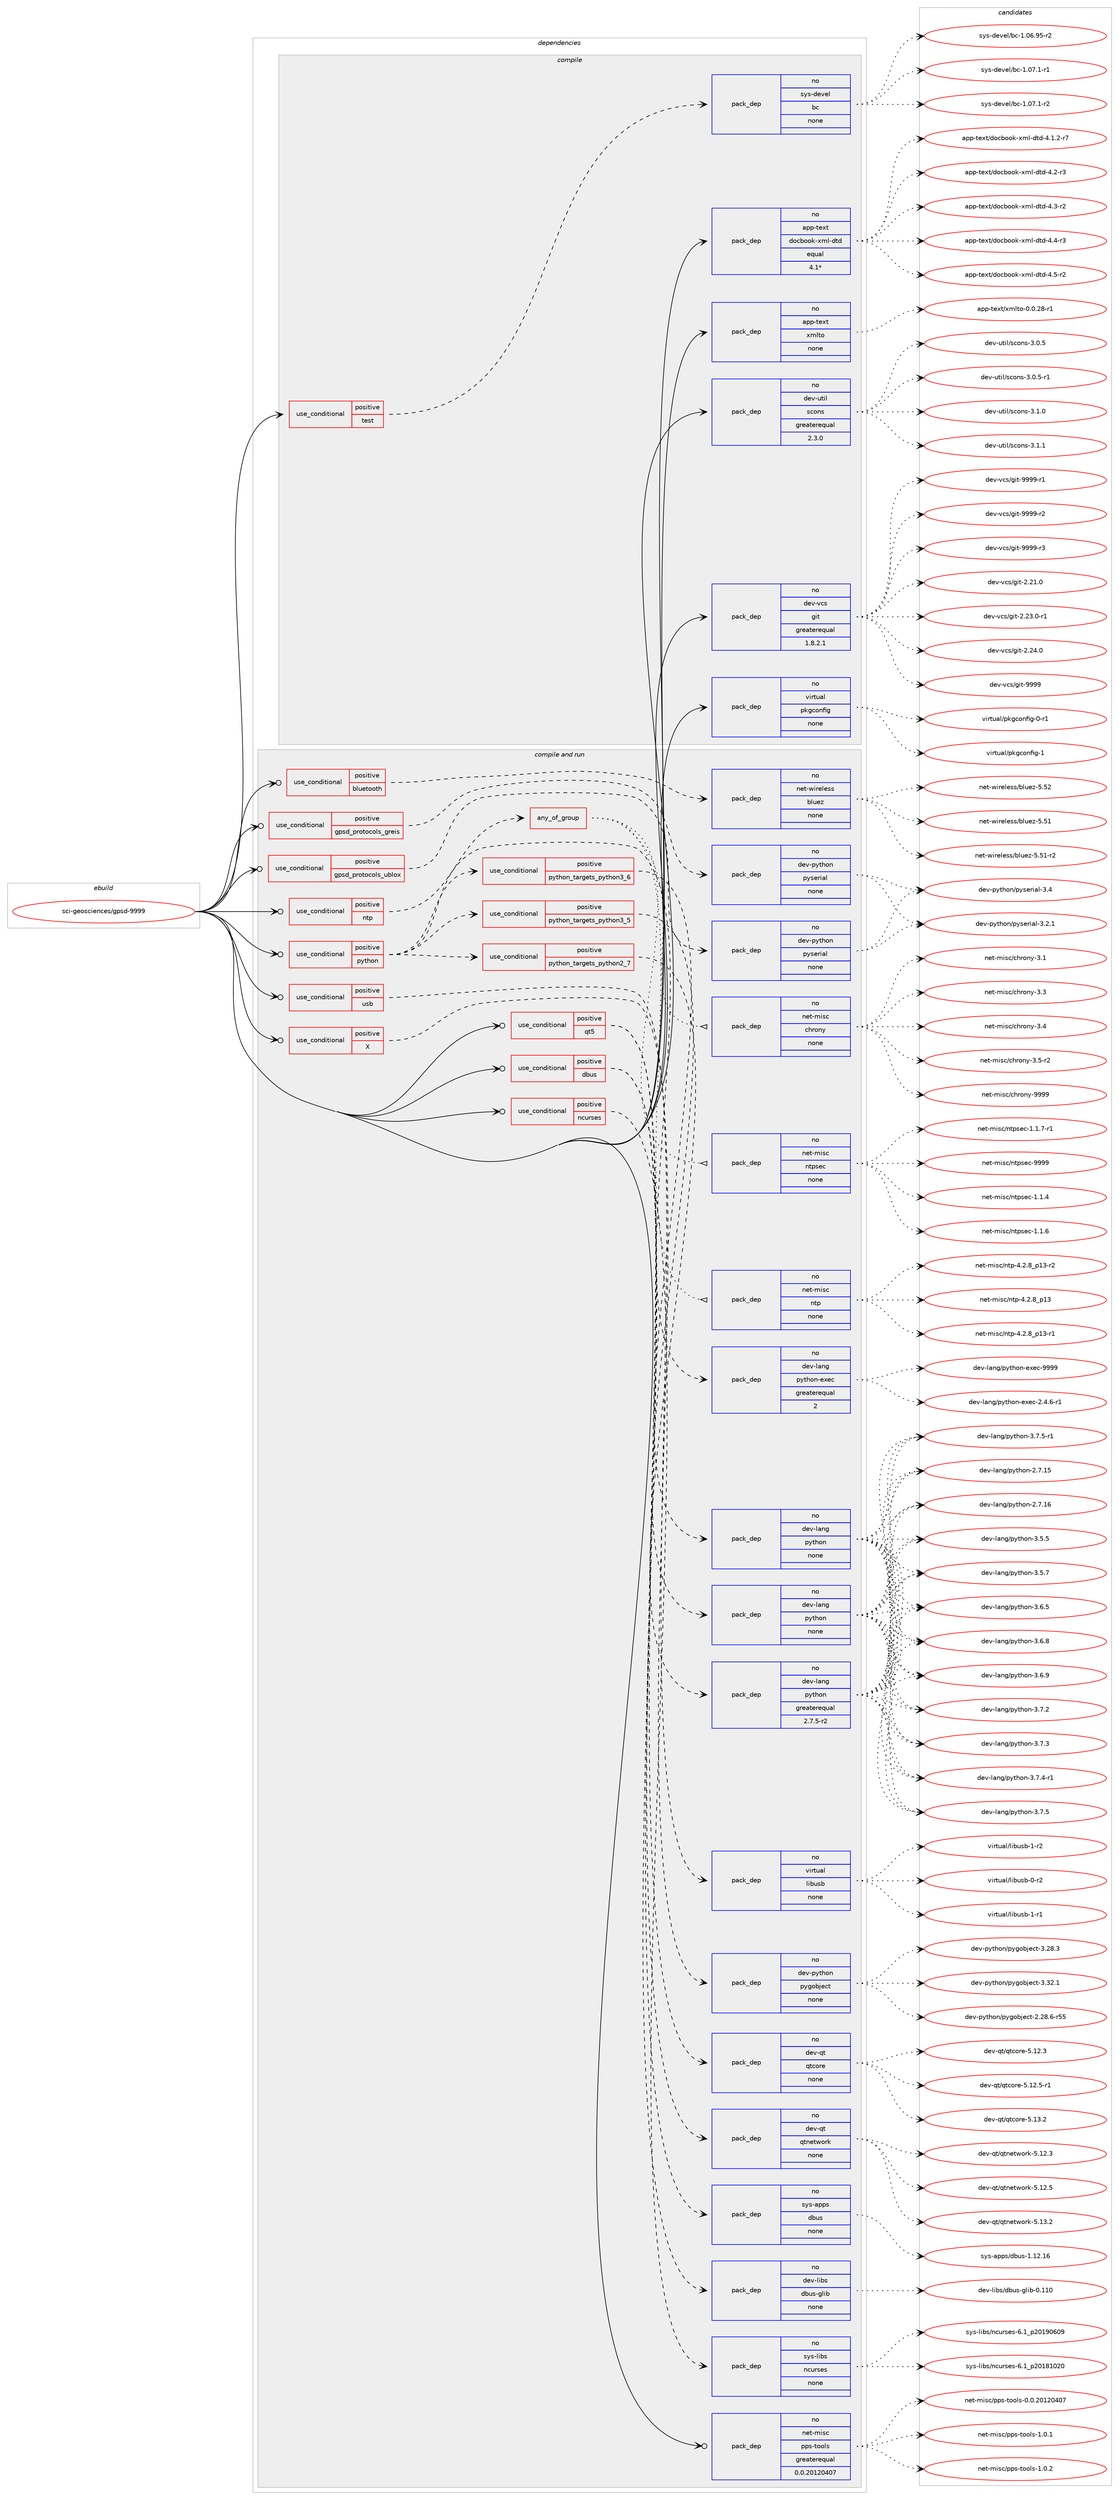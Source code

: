 digraph prolog {

# *************
# Graph options
# *************

newrank=true;
concentrate=true;
compound=true;
graph [rankdir=LR,fontname=Helvetica,fontsize=10,ranksep=1.5];#, ranksep=2.5, nodesep=0.2];
edge  [arrowhead=vee];
node  [fontname=Helvetica,fontsize=10];

# **********
# The ebuild
# **********

subgraph cluster_leftcol {
color=gray;
rank=same;
label=<<i>ebuild</i>>;
id [label="sci-geosciences/gpsd-9999", color=red, width=4, href="../sci-geosciences/gpsd-9999.svg"];
}

# ****************
# The dependencies
# ****************

subgraph cluster_midcol {
color=gray;
label=<<i>dependencies</i>>;
subgraph cluster_compile {
fillcolor="#eeeeee";
style=filled;
label=<<i>compile</i>>;
subgraph cond207346 {
dependency854036 [label=<<TABLE BORDER="0" CELLBORDER="1" CELLSPACING="0" CELLPADDING="4"><TR><TD ROWSPAN="3" CELLPADDING="10">use_conditional</TD></TR><TR><TD>positive</TD></TR><TR><TD>test</TD></TR></TABLE>>, shape=none, color=red];
subgraph pack631603 {
dependency854037 [label=<<TABLE BORDER="0" CELLBORDER="1" CELLSPACING="0" CELLPADDING="4" WIDTH="220"><TR><TD ROWSPAN="6" CELLPADDING="30">pack_dep</TD></TR><TR><TD WIDTH="110">no</TD></TR><TR><TD>sys-devel</TD></TR><TR><TD>bc</TD></TR><TR><TD>none</TD></TR><TR><TD></TD></TR></TABLE>>, shape=none, color=blue];
}
dependency854036:e -> dependency854037:w [weight=20,style="dashed",arrowhead="vee"];
}
id:e -> dependency854036:w [weight=20,style="solid",arrowhead="vee"];
subgraph pack631604 {
dependency854038 [label=<<TABLE BORDER="0" CELLBORDER="1" CELLSPACING="0" CELLPADDING="4" WIDTH="220"><TR><TD ROWSPAN="6" CELLPADDING="30">pack_dep</TD></TR><TR><TD WIDTH="110">no</TD></TR><TR><TD>app-text</TD></TR><TR><TD>docbook-xml-dtd</TD></TR><TR><TD>equal</TD></TR><TR><TD>4.1*</TD></TR></TABLE>>, shape=none, color=blue];
}
id:e -> dependency854038:w [weight=20,style="solid",arrowhead="vee"];
subgraph pack631605 {
dependency854039 [label=<<TABLE BORDER="0" CELLBORDER="1" CELLSPACING="0" CELLPADDING="4" WIDTH="220"><TR><TD ROWSPAN="6" CELLPADDING="30">pack_dep</TD></TR><TR><TD WIDTH="110">no</TD></TR><TR><TD>app-text</TD></TR><TR><TD>xmlto</TD></TR><TR><TD>none</TD></TR><TR><TD></TD></TR></TABLE>>, shape=none, color=blue];
}
id:e -> dependency854039:w [weight=20,style="solid",arrowhead="vee"];
subgraph pack631606 {
dependency854040 [label=<<TABLE BORDER="0" CELLBORDER="1" CELLSPACING="0" CELLPADDING="4" WIDTH="220"><TR><TD ROWSPAN="6" CELLPADDING="30">pack_dep</TD></TR><TR><TD WIDTH="110">no</TD></TR><TR><TD>dev-util</TD></TR><TR><TD>scons</TD></TR><TR><TD>greaterequal</TD></TR><TR><TD>2.3.0</TD></TR></TABLE>>, shape=none, color=blue];
}
id:e -> dependency854040:w [weight=20,style="solid",arrowhead="vee"];
subgraph pack631607 {
dependency854041 [label=<<TABLE BORDER="0" CELLBORDER="1" CELLSPACING="0" CELLPADDING="4" WIDTH="220"><TR><TD ROWSPAN="6" CELLPADDING="30">pack_dep</TD></TR><TR><TD WIDTH="110">no</TD></TR><TR><TD>dev-vcs</TD></TR><TR><TD>git</TD></TR><TR><TD>greaterequal</TD></TR><TR><TD>1.8.2.1</TD></TR></TABLE>>, shape=none, color=blue];
}
id:e -> dependency854041:w [weight=20,style="solid",arrowhead="vee"];
subgraph pack631608 {
dependency854042 [label=<<TABLE BORDER="0" CELLBORDER="1" CELLSPACING="0" CELLPADDING="4" WIDTH="220"><TR><TD ROWSPAN="6" CELLPADDING="30">pack_dep</TD></TR><TR><TD WIDTH="110">no</TD></TR><TR><TD>virtual</TD></TR><TR><TD>pkgconfig</TD></TR><TR><TD>none</TD></TR><TR><TD></TD></TR></TABLE>>, shape=none, color=blue];
}
id:e -> dependency854042:w [weight=20,style="solid",arrowhead="vee"];
}
subgraph cluster_compileandrun {
fillcolor="#eeeeee";
style=filled;
label=<<i>compile and run</i>>;
subgraph cond207347 {
dependency854043 [label=<<TABLE BORDER="0" CELLBORDER="1" CELLSPACING="0" CELLPADDING="4"><TR><TD ROWSPAN="3" CELLPADDING="10">use_conditional</TD></TR><TR><TD>positive</TD></TR><TR><TD>X</TD></TR></TABLE>>, shape=none, color=red];
subgraph pack631609 {
dependency854044 [label=<<TABLE BORDER="0" CELLBORDER="1" CELLSPACING="0" CELLPADDING="4" WIDTH="220"><TR><TD ROWSPAN="6" CELLPADDING="30">pack_dep</TD></TR><TR><TD WIDTH="110">no</TD></TR><TR><TD>dev-python</TD></TR><TR><TD>pygobject</TD></TR><TR><TD>none</TD></TR><TR><TD></TD></TR></TABLE>>, shape=none, color=blue];
}
dependency854043:e -> dependency854044:w [weight=20,style="dashed",arrowhead="vee"];
}
id:e -> dependency854043:w [weight=20,style="solid",arrowhead="odotvee"];
subgraph cond207348 {
dependency854045 [label=<<TABLE BORDER="0" CELLBORDER="1" CELLSPACING="0" CELLPADDING="4"><TR><TD ROWSPAN="3" CELLPADDING="10">use_conditional</TD></TR><TR><TD>positive</TD></TR><TR><TD>bluetooth</TD></TR></TABLE>>, shape=none, color=red];
subgraph pack631610 {
dependency854046 [label=<<TABLE BORDER="0" CELLBORDER="1" CELLSPACING="0" CELLPADDING="4" WIDTH="220"><TR><TD ROWSPAN="6" CELLPADDING="30">pack_dep</TD></TR><TR><TD WIDTH="110">no</TD></TR><TR><TD>net-wireless</TD></TR><TR><TD>bluez</TD></TR><TR><TD>none</TD></TR><TR><TD></TD></TR></TABLE>>, shape=none, color=blue];
}
dependency854045:e -> dependency854046:w [weight=20,style="dashed",arrowhead="vee"];
}
id:e -> dependency854045:w [weight=20,style="solid",arrowhead="odotvee"];
subgraph cond207349 {
dependency854047 [label=<<TABLE BORDER="0" CELLBORDER="1" CELLSPACING="0" CELLPADDING="4"><TR><TD ROWSPAN="3" CELLPADDING="10">use_conditional</TD></TR><TR><TD>positive</TD></TR><TR><TD>dbus</TD></TR></TABLE>>, shape=none, color=red];
subgraph pack631611 {
dependency854048 [label=<<TABLE BORDER="0" CELLBORDER="1" CELLSPACING="0" CELLPADDING="4" WIDTH="220"><TR><TD ROWSPAN="6" CELLPADDING="30">pack_dep</TD></TR><TR><TD WIDTH="110">no</TD></TR><TR><TD>sys-apps</TD></TR><TR><TD>dbus</TD></TR><TR><TD>none</TD></TR><TR><TD></TD></TR></TABLE>>, shape=none, color=blue];
}
dependency854047:e -> dependency854048:w [weight=20,style="dashed",arrowhead="vee"];
subgraph pack631612 {
dependency854049 [label=<<TABLE BORDER="0" CELLBORDER="1" CELLSPACING="0" CELLPADDING="4" WIDTH="220"><TR><TD ROWSPAN="6" CELLPADDING="30">pack_dep</TD></TR><TR><TD WIDTH="110">no</TD></TR><TR><TD>dev-libs</TD></TR><TR><TD>dbus-glib</TD></TR><TR><TD>none</TD></TR><TR><TD></TD></TR></TABLE>>, shape=none, color=blue];
}
dependency854047:e -> dependency854049:w [weight=20,style="dashed",arrowhead="vee"];
}
id:e -> dependency854047:w [weight=20,style="solid",arrowhead="odotvee"];
subgraph cond207350 {
dependency854050 [label=<<TABLE BORDER="0" CELLBORDER="1" CELLSPACING="0" CELLPADDING="4"><TR><TD ROWSPAN="3" CELLPADDING="10">use_conditional</TD></TR><TR><TD>positive</TD></TR><TR><TD>gpsd_protocols_greis</TD></TR></TABLE>>, shape=none, color=red];
subgraph pack631613 {
dependency854051 [label=<<TABLE BORDER="0" CELLBORDER="1" CELLSPACING="0" CELLPADDING="4" WIDTH="220"><TR><TD ROWSPAN="6" CELLPADDING="30">pack_dep</TD></TR><TR><TD WIDTH="110">no</TD></TR><TR><TD>dev-python</TD></TR><TR><TD>pyserial</TD></TR><TR><TD>none</TD></TR><TR><TD></TD></TR></TABLE>>, shape=none, color=blue];
}
dependency854050:e -> dependency854051:w [weight=20,style="dashed",arrowhead="vee"];
}
id:e -> dependency854050:w [weight=20,style="solid",arrowhead="odotvee"];
subgraph cond207351 {
dependency854052 [label=<<TABLE BORDER="0" CELLBORDER="1" CELLSPACING="0" CELLPADDING="4"><TR><TD ROWSPAN="3" CELLPADDING="10">use_conditional</TD></TR><TR><TD>positive</TD></TR><TR><TD>gpsd_protocols_ublox</TD></TR></TABLE>>, shape=none, color=red];
subgraph pack631614 {
dependency854053 [label=<<TABLE BORDER="0" CELLBORDER="1" CELLSPACING="0" CELLPADDING="4" WIDTH="220"><TR><TD ROWSPAN="6" CELLPADDING="30">pack_dep</TD></TR><TR><TD WIDTH="110">no</TD></TR><TR><TD>dev-python</TD></TR><TR><TD>pyserial</TD></TR><TR><TD>none</TD></TR><TR><TD></TD></TR></TABLE>>, shape=none, color=blue];
}
dependency854052:e -> dependency854053:w [weight=20,style="dashed",arrowhead="vee"];
}
id:e -> dependency854052:w [weight=20,style="solid",arrowhead="odotvee"];
subgraph cond207352 {
dependency854054 [label=<<TABLE BORDER="0" CELLBORDER="1" CELLSPACING="0" CELLPADDING="4"><TR><TD ROWSPAN="3" CELLPADDING="10">use_conditional</TD></TR><TR><TD>positive</TD></TR><TR><TD>ncurses</TD></TR></TABLE>>, shape=none, color=red];
subgraph pack631615 {
dependency854055 [label=<<TABLE BORDER="0" CELLBORDER="1" CELLSPACING="0" CELLPADDING="4" WIDTH="220"><TR><TD ROWSPAN="6" CELLPADDING="30">pack_dep</TD></TR><TR><TD WIDTH="110">no</TD></TR><TR><TD>sys-libs</TD></TR><TR><TD>ncurses</TD></TR><TR><TD>none</TD></TR><TR><TD></TD></TR></TABLE>>, shape=none, color=blue];
}
dependency854054:e -> dependency854055:w [weight=20,style="dashed",arrowhead="vee"];
}
id:e -> dependency854054:w [weight=20,style="solid",arrowhead="odotvee"];
subgraph cond207353 {
dependency854056 [label=<<TABLE BORDER="0" CELLBORDER="1" CELLSPACING="0" CELLPADDING="4"><TR><TD ROWSPAN="3" CELLPADDING="10">use_conditional</TD></TR><TR><TD>positive</TD></TR><TR><TD>ntp</TD></TR></TABLE>>, shape=none, color=red];
subgraph any14578 {
dependency854057 [label=<<TABLE BORDER="0" CELLBORDER="1" CELLSPACING="0" CELLPADDING="4"><TR><TD CELLPADDING="10">any_of_group</TD></TR></TABLE>>, shape=none, color=red];subgraph pack631616 {
dependency854058 [label=<<TABLE BORDER="0" CELLBORDER="1" CELLSPACING="0" CELLPADDING="4" WIDTH="220"><TR><TD ROWSPAN="6" CELLPADDING="30">pack_dep</TD></TR><TR><TD WIDTH="110">no</TD></TR><TR><TD>net-misc</TD></TR><TR><TD>ntp</TD></TR><TR><TD>none</TD></TR><TR><TD></TD></TR></TABLE>>, shape=none, color=blue];
}
dependency854057:e -> dependency854058:w [weight=20,style="dotted",arrowhead="oinv"];
subgraph pack631617 {
dependency854059 [label=<<TABLE BORDER="0" CELLBORDER="1" CELLSPACING="0" CELLPADDING="4" WIDTH="220"><TR><TD ROWSPAN="6" CELLPADDING="30">pack_dep</TD></TR><TR><TD WIDTH="110">no</TD></TR><TR><TD>net-misc</TD></TR><TR><TD>ntpsec</TD></TR><TR><TD>none</TD></TR><TR><TD></TD></TR></TABLE>>, shape=none, color=blue];
}
dependency854057:e -> dependency854059:w [weight=20,style="dotted",arrowhead="oinv"];
subgraph pack631618 {
dependency854060 [label=<<TABLE BORDER="0" CELLBORDER="1" CELLSPACING="0" CELLPADDING="4" WIDTH="220"><TR><TD ROWSPAN="6" CELLPADDING="30">pack_dep</TD></TR><TR><TD WIDTH="110">no</TD></TR><TR><TD>net-misc</TD></TR><TR><TD>chrony</TD></TR><TR><TD>none</TD></TR><TR><TD></TD></TR></TABLE>>, shape=none, color=blue];
}
dependency854057:e -> dependency854060:w [weight=20,style="dotted",arrowhead="oinv"];
}
dependency854056:e -> dependency854057:w [weight=20,style="dashed",arrowhead="vee"];
}
id:e -> dependency854056:w [weight=20,style="solid",arrowhead="odotvee"];
subgraph cond207354 {
dependency854061 [label=<<TABLE BORDER="0" CELLBORDER="1" CELLSPACING="0" CELLPADDING="4"><TR><TD ROWSPAN="3" CELLPADDING="10">use_conditional</TD></TR><TR><TD>positive</TD></TR><TR><TD>python</TD></TR></TABLE>>, shape=none, color=red];
subgraph cond207355 {
dependency854062 [label=<<TABLE BORDER="0" CELLBORDER="1" CELLSPACING="0" CELLPADDING="4"><TR><TD ROWSPAN="3" CELLPADDING="10">use_conditional</TD></TR><TR><TD>positive</TD></TR><TR><TD>python_targets_python2_7</TD></TR></TABLE>>, shape=none, color=red];
subgraph pack631619 {
dependency854063 [label=<<TABLE BORDER="0" CELLBORDER="1" CELLSPACING="0" CELLPADDING="4" WIDTH="220"><TR><TD ROWSPAN="6" CELLPADDING="30">pack_dep</TD></TR><TR><TD WIDTH="110">no</TD></TR><TR><TD>dev-lang</TD></TR><TR><TD>python</TD></TR><TR><TD>greaterequal</TD></TR><TR><TD>2.7.5-r2</TD></TR></TABLE>>, shape=none, color=blue];
}
dependency854062:e -> dependency854063:w [weight=20,style="dashed",arrowhead="vee"];
}
dependency854061:e -> dependency854062:w [weight=20,style="dashed",arrowhead="vee"];
subgraph cond207356 {
dependency854064 [label=<<TABLE BORDER="0" CELLBORDER="1" CELLSPACING="0" CELLPADDING="4"><TR><TD ROWSPAN="3" CELLPADDING="10">use_conditional</TD></TR><TR><TD>positive</TD></TR><TR><TD>python_targets_python3_5</TD></TR></TABLE>>, shape=none, color=red];
subgraph pack631620 {
dependency854065 [label=<<TABLE BORDER="0" CELLBORDER="1" CELLSPACING="0" CELLPADDING="4" WIDTH="220"><TR><TD ROWSPAN="6" CELLPADDING="30">pack_dep</TD></TR><TR><TD WIDTH="110">no</TD></TR><TR><TD>dev-lang</TD></TR><TR><TD>python</TD></TR><TR><TD>none</TD></TR><TR><TD></TD></TR></TABLE>>, shape=none, color=blue];
}
dependency854064:e -> dependency854065:w [weight=20,style="dashed",arrowhead="vee"];
}
dependency854061:e -> dependency854064:w [weight=20,style="dashed",arrowhead="vee"];
subgraph cond207357 {
dependency854066 [label=<<TABLE BORDER="0" CELLBORDER="1" CELLSPACING="0" CELLPADDING="4"><TR><TD ROWSPAN="3" CELLPADDING="10">use_conditional</TD></TR><TR><TD>positive</TD></TR><TR><TD>python_targets_python3_6</TD></TR></TABLE>>, shape=none, color=red];
subgraph pack631621 {
dependency854067 [label=<<TABLE BORDER="0" CELLBORDER="1" CELLSPACING="0" CELLPADDING="4" WIDTH="220"><TR><TD ROWSPAN="6" CELLPADDING="30">pack_dep</TD></TR><TR><TD WIDTH="110">no</TD></TR><TR><TD>dev-lang</TD></TR><TR><TD>python</TD></TR><TR><TD>none</TD></TR><TR><TD></TD></TR></TABLE>>, shape=none, color=blue];
}
dependency854066:e -> dependency854067:w [weight=20,style="dashed",arrowhead="vee"];
}
dependency854061:e -> dependency854066:w [weight=20,style="dashed",arrowhead="vee"];
subgraph pack631622 {
dependency854068 [label=<<TABLE BORDER="0" CELLBORDER="1" CELLSPACING="0" CELLPADDING="4" WIDTH="220"><TR><TD ROWSPAN="6" CELLPADDING="30">pack_dep</TD></TR><TR><TD WIDTH="110">no</TD></TR><TR><TD>dev-lang</TD></TR><TR><TD>python-exec</TD></TR><TR><TD>greaterequal</TD></TR><TR><TD>2</TD></TR></TABLE>>, shape=none, color=blue];
}
dependency854061:e -> dependency854068:w [weight=20,style="dashed",arrowhead="vee"];
}
id:e -> dependency854061:w [weight=20,style="solid",arrowhead="odotvee"];
subgraph cond207358 {
dependency854069 [label=<<TABLE BORDER="0" CELLBORDER="1" CELLSPACING="0" CELLPADDING="4"><TR><TD ROWSPAN="3" CELLPADDING="10">use_conditional</TD></TR><TR><TD>positive</TD></TR><TR><TD>qt5</TD></TR></TABLE>>, shape=none, color=red];
subgraph pack631623 {
dependency854070 [label=<<TABLE BORDER="0" CELLBORDER="1" CELLSPACING="0" CELLPADDING="4" WIDTH="220"><TR><TD ROWSPAN="6" CELLPADDING="30">pack_dep</TD></TR><TR><TD WIDTH="110">no</TD></TR><TR><TD>dev-qt</TD></TR><TR><TD>qtcore</TD></TR><TR><TD>none</TD></TR><TR><TD></TD></TR></TABLE>>, shape=none, color=blue];
}
dependency854069:e -> dependency854070:w [weight=20,style="dashed",arrowhead="vee"];
subgraph pack631624 {
dependency854071 [label=<<TABLE BORDER="0" CELLBORDER="1" CELLSPACING="0" CELLPADDING="4" WIDTH="220"><TR><TD ROWSPAN="6" CELLPADDING="30">pack_dep</TD></TR><TR><TD WIDTH="110">no</TD></TR><TR><TD>dev-qt</TD></TR><TR><TD>qtnetwork</TD></TR><TR><TD>none</TD></TR><TR><TD></TD></TR></TABLE>>, shape=none, color=blue];
}
dependency854069:e -> dependency854071:w [weight=20,style="dashed",arrowhead="vee"];
}
id:e -> dependency854069:w [weight=20,style="solid",arrowhead="odotvee"];
subgraph cond207359 {
dependency854072 [label=<<TABLE BORDER="0" CELLBORDER="1" CELLSPACING="0" CELLPADDING="4"><TR><TD ROWSPAN="3" CELLPADDING="10">use_conditional</TD></TR><TR><TD>positive</TD></TR><TR><TD>usb</TD></TR></TABLE>>, shape=none, color=red];
subgraph pack631625 {
dependency854073 [label=<<TABLE BORDER="0" CELLBORDER="1" CELLSPACING="0" CELLPADDING="4" WIDTH="220"><TR><TD ROWSPAN="6" CELLPADDING="30">pack_dep</TD></TR><TR><TD WIDTH="110">no</TD></TR><TR><TD>virtual</TD></TR><TR><TD>libusb</TD></TR><TR><TD>none</TD></TR><TR><TD></TD></TR></TABLE>>, shape=none, color=blue];
}
dependency854072:e -> dependency854073:w [weight=20,style="dashed",arrowhead="vee"];
}
id:e -> dependency854072:w [weight=20,style="solid",arrowhead="odotvee"];
subgraph pack631626 {
dependency854074 [label=<<TABLE BORDER="0" CELLBORDER="1" CELLSPACING="0" CELLPADDING="4" WIDTH="220"><TR><TD ROWSPAN="6" CELLPADDING="30">pack_dep</TD></TR><TR><TD WIDTH="110">no</TD></TR><TR><TD>net-misc</TD></TR><TR><TD>pps-tools</TD></TR><TR><TD>greaterequal</TD></TR><TR><TD>0.0.20120407</TD></TR></TABLE>>, shape=none, color=blue];
}
id:e -> dependency854074:w [weight=20,style="solid",arrowhead="odotvee"];
}
subgraph cluster_run {
fillcolor="#eeeeee";
style=filled;
label=<<i>run</i>>;
}
}

# **************
# The candidates
# **************

subgraph cluster_choices {
rank=same;
color=gray;
label=<<i>candidates</i>>;

subgraph choice631603 {
color=black;
nodesep=1;
choice1151211154510010111810110847989945494648544657534511450 [label="sys-devel/bc-1.06.95-r2", color=red, width=4,href="../sys-devel/bc-1.06.95-r2.svg"];
choice11512111545100101118101108479899454946485546494511449 [label="sys-devel/bc-1.07.1-r1", color=red, width=4,href="../sys-devel/bc-1.07.1-r1.svg"];
choice11512111545100101118101108479899454946485546494511450 [label="sys-devel/bc-1.07.1-r2", color=red, width=4,href="../sys-devel/bc-1.07.1-r2.svg"];
dependency854037:e -> choice1151211154510010111810110847989945494648544657534511450:w [style=dotted,weight="100"];
dependency854037:e -> choice11512111545100101118101108479899454946485546494511449:w [style=dotted,weight="100"];
dependency854037:e -> choice11512111545100101118101108479899454946485546494511450:w [style=dotted,weight="100"];
}
subgraph choice631604 {
color=black;
nodesep=1;
choice971121124511610112011647100111999811111110745120109108451001161004552464946504511455 [label="app-text/docbook-xml-dtd-4.1.2-r7", color=red, width=4,href="../app-text/docbook-xml-dtd-4.1.2-r7.svg"];
choice97112112451161011201164710011199981111111074512010910845100116100455246504511451 [label="app-text/docbook-xml-dtd-4.2-r3", color=red, width=4,href="../app-text/docbook-xml-dtd-4.2-r3.svg"];
choice97112112451161011201164710011199981111111074512010910845100116100455246514511450 [label="app-text/docbook-xml-dtd-4.3-r2", color=red, width=4,href="../app-text/docbook-xml-dtd-4.3-r2.svg"];
choice97112112451161011201164710011199981111111074512010910845100116100455246524511451 [label="app-text/docbook-xml-dtd-4.4-r3", color=red, width=4,href="../app-text/docbook-xml-dtd-4.4-r3.svg"];
choice97112112451161011201164710011199981111111074512010910845100116100455246534511450 [label="app-text/docbook-xml-dtd-4.5-r2", color=red, width=4,href="../app-text/docbook-xml-dtd-4.5-r2.svg"];
dependency854038:e -> choice971121124511610112011647100111999811111110745120109108451001161004552464946504511455:w [style=dotted,weight="100"];
dependency854038:e -> choice97112112451161011201164710011199981111111074512010910845100116100455246504511451:w [style=dotted,weight="100"];
dependency854038:e -> choice97112112451161011201164710011199981111111074512010910845100116100455246514511450:w [style=dotted,weight="100"];
dependency854038:e -> choice97112112451161011201164710011199981111111074512010910845100116100455246524511451:w [style=dotted,weight="100"];
dependency854038:e -> choice97112112451161011201164710011199981111111074512010910845100116100455246534511450:w [style=dotted,weight="100"];
}
subgraph choice631605 {
color=black;
nodesep=1;
choice971121124511610112011647120109108116111454846484650564511449 [label="app-text/xmlto-0.0.28-r1", color=red, width=4,href="../app-text/xmlto-0.0.28-r1.svg"];
dependency854039:e -> choice971121124511610112011647120109108116111454846484650564511449:w [style=dotted,weight="100"];
}
subgraph choice631606 {
color=black;
nodesep=1;
choice100101118451171161051084711599111110115455146484653 [label="dev-util/scons-3.0.5", color=red, width=4,href="../dev-util/scons-3.0.5.svg"];
choice1001011184511711610510847115991111101154551464846534511449 [label="dev-util/scons-3.0.5-r1", color=red, width=4,href="../dev-util/scons-3.0.5-r1.svg"];
choice100101118451171161051084711599111110115455146494648 [label="dev-util/scons-3.1.0", color=red, width=4,href="../dev-util/scons-3.1.0.svg"];
choice100101118451171161051084711599111110115455146494649 [label="dev-util/scons-3.1.1", color=red, width=4,href="../dev-util/scons-3.1.1.svg"];
dependency854040:e -> choice100101118451171161051084711599111110115455146484653:w [style=dotted,weight="100"];
dependency854040:e -> choice1001011184511711610510847115991111101154551464846534511449:w [style=dotted,weight="100"];
dependency854040:e -> choice100101118451171161051084711599111110115455146494648:w [style=dotted,weight="100"];
dependency854040:e -> choice100101118451171161051084711599111110115455146494649:w [style=dotted,weight="100"];
}
subgraph choice631607 {
color=black;
nodesep=1;
choice10010111845118991154710310511645504650494648 [label="dev-vcs/git-2.21.0", color=red, width=4,href="../dev-vcs/git-2.21.0.svg"];
choice100101118451189911547103105116455046505146484511449 [label="dev-vcs/git-2.23.0-r1", color=red, width=4,href="../dev-vcs/git-2.23.0-r1.svg"];
choice10010111845118991154710310511645504650524648 [label="dev-vcs/git-2.24.0", color=red, width=4,href="../dev-vcs/git-2.24.0.svg"];
choice1001011184511899115471031051164557575757 [label="dev-vcs/git-9999", color=red, width=4,href="../dev-vcs/git-9999.svg"];
choice10010111845118991154710310511645575757574511449 [label="dev-vcs/git-9999-r1", color=red, width=4,href="../dev-vcs/git-9999-r1.svg"];
choice10010111845118991154710310511645575757574511450 [label="dev-vcs/git-9999-r2", color=red, width=4,href="../dev-vcs/git-9999-r2.svg"];
choice10010111845118991154710310511645575757574511451 [label="dev-vcs/git-9999-r3", color=red, width=4,href="../dev-vcs/git-9999-r3.svg"];
dependency854041:e -> choice10010111845118991154710310511645504650494648:w [style=dotted,weight="100"];
dependency854041:e -> choice100101118451189911547103105116455046505146484511449:w [style=dotted,weight="100"];
dependency854041:e -> choice10010111845118991154710310511645504650524648:w [style=dotted,weight="100"];
dependency854041:e -> choice1001011184511899115471031051164557575757:w [style=dotted,weight="100"];
dependency854041:e -> choice10010111845118991154710310511645575757574511449:w [style=dotted,weight="100"];
dependency854041:e -> choice10010111845118991154710310511645575757574511450:w [style=dotted,weight="100"];
dependency854041:e -> choice10010111845118991154710310511645575757574511451:w [style=dotted,weight="100"];
}
subgraph choice631608 {
color=black;
nodesep=1;
choice11810511411611797108471121071039911111010210510345484511449 [label="virtual/pkgconfig-0-r1", color=red, width=4,href="../virtual/pkgconfig-0-r1.svg"];
choice1181051141161179710847112107103991111101021051034549 [label="virtual/pkgconfig-1", color=red, width=4,href="../virtual/pkgconfig-1.svg"];
dependency854042:e -> choice11810511411611797108471121071039911111010210510345484511449:w [style=dotted,weight="100"];
dependency854042:e -> choice1181051141161179710847112107103991111101021051034549:w [style=dotted,weight="100"];
}
subgraph choice631609 {
color=black;
nodesep=1;
choice1001011184511212111610411111047112121103111981061019911645504650564654451145353 [label="dev-python/pygobject-2.28.6-r55", color=red, width=4,href="../dev-python/pygobject-2.28.6-r55.svg"];
choice1001011184511212111610411111047112121103111981061019911645514650564651 [label="dev-python/pygobject-3.28.3", color=red, width=4,href="../dev-python/pygobject-3.28.3.svg"];
choice1001011184511212111610411111047112121103111981061019911645514651504649 [label="dev-python/pygobject-3.32.1", color=red, width=4,href="../dev-python/pygobject-3.32.1.svg"];
dependency854044:e -> choice1001011184511212111610411111047112121103111981061019911645504650564654451145353:w [style=dotted,weight="100"];
dependency854044:e -> choice1001011184511212111610411111047112121103111981061019911645514650564651:w [style=dotted,weight="100"];
dependency854044:e -> choice1001011184511212111610411111047112121103111981061019911645514651504649:w [style=dotted,weight="100"];
}
subgraph choice631610 {
color=black;
nodesep=1;
choice1101011164511910511410110810111511547981081171011224553465349 [label="net-wireless/bluez-5.51", color=red, width=4,href="../net-wireless/bluez-5.51.svg"];
choice11010111645119105114101108101115115479810811710112245534653494511450 [label="net-wireless/bluez-5.51-r2", color=red, width=4,href="../net-wireless/bluez-5.51-r2.svg"];
choice1101011164511910511410110810111511547981081171011224553465350 [label="net-wireless/bluez-5.52", color=red, width=4,href="../net-wireless/bluez-5.52.svg"];
dependency854046:e -> choice1101011164511910511410110810111511547981081171011224553465349:w [style=dotted,weight="100"];
dependency854046:e -> choice11010111645119105114101108101115115479810811710112245534653494511450:w [style=dotted,weight="100"];
dependency854046:e -> choice1101011164511910511410110810111511547981081171011224553465350:w [style=dotted,weight="100"];
}
subgraph choice631611 {
color=black;
nodesep=1;
choice115121115459711211211547100981171154549464950464954 [label="sys-apps/dbus-1.12.16", color=red, width=4,href="../sys-apps/dbus-1.12.16.svg"];
dependency854048:e -> choice115121115459711211211547100981171154549464950464954:w [style=dotted,weight="100"];
}
subgraph choice631612 {
color=black;
nodesep=1;
choice100101118451081059811547100981171154510310810598454846494948 [label="dev-libs/dbus-glib-0.110", color=red, width=4,href="../dev-libs/dbus-glib-0.110.svg"];
dependency854049:e -> choice100101118451081059811547100981171154510310810598454846494948:w [style=dotted,weight="100"];
}
subgraph choice631613 {
color=black;
nodesep=1;
choice100101118451121211161041111104711212111510111410597108455146504649 [label="dev-python/pyserial-3.2.1", color=red, width=4,href="../dev-python/pyserial-3.2.1.svg"];
choice10010111845112121116104111110471121211151011141059710845514652 [label="dev-python/pyserial-3.4", color=red, width=4,href="../dev-python/pyserial-3.4.svg"];
dependency854051:e -> choice100101118451121211161041111104711212111510111410597108455146504649:w [style=dotted,weight="100"];
dependency854051:e -> choice10010111845112121116104111110471121211151011141059710845514652:w [style=dotted,weight="100"];
}
subgraph choice631614 {
color=black;
nodesep=1;
choice100101118451121211161041111104711212111510111410597108455146504649 [label="dev-python/pyserial-3.2.1", color=red, width=4,href="../dev-python/pyserial-3.2.1.svg"];
choice10010111845112121116104111110471121211151011141059710845514652 [label="dev-python/pyserial-3.4", color=red, width=4,href="../dev-python/pyserial-3.4.svg"];
dependency854053:e -> choice100101118451121211161041111104711212111510111410597108455146504649:w [style=dotted,weight="100"];
dependency854053:e -> choice10010111845112121116104111110471121211151011141059710845514652:w [style=dotted,weight="100"];
}
subgraph choice631615 {
color=black;
nodesep=1;
choice1151211154510810598115471109911711411510111545544649951125048495649485048 [label="sys-libs/ncurses-6.1_p20181020", color=red, width=4,href="../sys-libs/ncurses-6.1_p20181020.svg"];
choice1151211154510810598115471109911711411510111545544649951125048495748544857 [label="sys-libs/ncurses-6.1_p20190609", color=red, width=4,href="../sys-libs/ncurses-6.1_p20190609.svg"];
dependency854055:e -> choice1151211154510810598115471109911711411510111545544649951125048495649485048:w [style=dotted,weight="100"];
dependency854055:e -> choice1151211154510810598115471109911711411510111545544649951125048495748544857:w [style=dotted,weight="100"];
}
subgraph choice631616 {
color=black;
nodesep=1;
choice110101116451091051159947110116112455246504656951124951 [label="net-misc/ntp-4.2.8_p13", color=red, width=4,href="../net-misc/ntp-4.2.8_p13.svg"];
choice1101011164510910511599471101161124552465046569511249514511449 [label="net-misc/ntp-4.2.8_p13-r1", color=red, width=4,href="../net-misc/ntp-4.2.8_p13-r1.svg"];
choice1101011164510910511599471101161124552465046569511249514511450 [label="net-misc/ntp-4.2.8_p13-r2", color=red, width=4,href="../net-misc/ntp-4.2.8_p13-r2.svg"];
dependency854058:e -> choice110101116451091051159947110116112455246504656951124951:w [style=dotted,weight="100"];
dependency854058:e -> choice1101011164510910511599471101161124552465046569511249514511449:w [style=dotted,weight="100"];
dependency854058:e -> choice1101011164510910511599471101161124552465046569511249514511450:w [style=dotted,weight="100"];
}
subgraph choice631617 {
color=black;
nodesep=1;
choice11010111645109105115994711011611211510199454946494652 [label="net-misc/ntpsec-1.1.4", color=red, width=4,href="../net-misc/ntpsec-1.1.4.svg"];
choice11010111645109105115994711011611211510199454946494654 [label="net-misc/ntpsec-1.1.6", color=red, width=4,href="../net-misc/ntpsec-1.1.6.svg"];
choice110101116451091051159947110116112115101994549464946554511449 [label="net-misc/ntpsec-1.1.7-r1", color=red, width=4,href="../net-misc/ntpsec-1.1.7-r1.svg"];
choice110101116451091051159947110116112115101994557575757 [label="net-misc/ntpsec-9999", color=red, width=4,href="../net-misc/ntpsec-9999.svg"];
dependency854059:e -> choice11010111645109105115994711011611211510199454946494652:w [style=dotted,weight="100"];
dependency854059:e -> choice11010111645109105115994711011611211510199454946494654:w [style=dotted,weight="100"];
dependency854059:e -> choice110101116451091051159947110116112115101994549464946554511449:w [style=dotted,weight="100"];
dependency854059:e -> choice110101116451091051159947110116112115101994557575757:w [style=dotted,weight="100"];
}
subgraph choice631618 {
color=black;
nodesep=1;
choice1101011164510910511599479910411411111012145514649 [label="net-misc/chrony-3.1", color=red, width=4,href="../net-misc/chrony-3.1.svg"];
choice1101011164510910511599479910411411111012145514651 [label="net-misc/chrony-3.3", color=red, width=4,href="../net-misc/chrony-3.3.svg"];
choice1101011164510910511599479910411411111012145514652 [label="net-misc/chrony-3.4", color=red, width=4,href="../net-misc/chrony-3.4.svg"];
choice11010111645109105115994799104114111110121455146534511450 [label="net-misc/chrony-3.5-r2", color=red, width=4,href="../net-misc/chrony-3.5-r2.svg"];
choice110101116451091051159947991041141111101214557575757 [label="net-misc/chrony-9999", color=red, width=4,href="../net-misc/chrony-9999.svg"];
dependency854060:e -> choice1101011164510910511599479910411411111012145514649:w [style=dotted,weight="100"];
dependency854060:e -> choice1101011164510910511599479910411411111012145514651:w [style=dotted,weight="100"];
dependency854060:e -> choice1101011164510910511599479910411411111012145514652:w [style=dotted,weight="100"];
dependency854060:e -> choice11010111645109105115994799104114111110121455146534511450:w [style=dotted,weight="100"];
dependency854060:e -> choice110101116451091051159947991041141111101214557575757:w [style=dotted,weight="100"];
}
subgraph choice631619 {
color=black;
nodesep=1;
choice10010111845108971101034711212111610411111045504655464953 [label="dev-lang/python-2.7.15", color=red, width=4,href="../dev-lang/python-2.7.15.svg"];
choice10010111845108971101034711212111610411111045504655464954 [label="dev-lang/python-2.7.16", color=red, width=4,href="../dev-lang/python-2.7.16.svg"];
choice100101118451089711010347112121116104111110455146534653 [label="dev-lang/python-3.5.5", color=red, width=4,href="../dev-lang/python-3.5.5.svg"];
choice100101118451089711010347112121116104111110455146534655 [label="dev-lang/python-3.5.7", color=red, width=4,href="../dev-lang/python-3.5.7.svg"];
choice100101118451089711010347112121116104111110455146544653 [label="dev-lang/python-3.6.5", color=red, width=4,href="../dev-lang/python-3.6.5.svg"];
choice100101118451089711010347112121116104111110455146544656 [label="dev-lang/python-3.6.8", color=red, width=4,href="../dev-lang/python-3.6.8.svg"];
choice100101118451089711010347112121116104111110455146544657 [label="dev-lang/python-3.6.9", color=red, width=4,href="../dev-lang/python-3.6.9.svg"];
choice100101118451089711010347112121116104111110455146554650 [label="dev-lang/python-3.7.2", color=red, width=4,href="../dev-lang/python-3.7.2.svg"];
choice100101118451089711010347112121116104111110455146554651 [label="dev-lang/python-3.7.3", color=red, width=4,href="../dev-lang/python-3.7.3.svg"];
choice1001011184510897110103471121211161041111104551465546524511449 [label="dev-lang/python-3.7.4-r1", color=red, width=4,href="../dev-lang/python-3.7.4-r1.svg"];
choice100101118451089711010347112121116104111110455146554653 [label="dev-lang/python-3.7.5", color=red, width=4,href="../dev-lang/python-3.7.5.svg"];
choice1001011184510897110103471121211161041111104551465546534511449 [label="dev-lang/python-3.7.5-r1", color=red, width=4,href="../dev-lang/python-3.7.5-r1.svg"];
dependency854063:e -> choice10010111845108971101034711212111610411111045504655464953:w [style=dotted,weight="100"];
dependency854063:e -> choice10010111845108971101034711212111610411111045504655464954:w [style=dotted,weight="100"];
dependency854063:e -> choice100101118451089711010347112121116104111110455146534653:w [style=dotted,weight="100"];
dependency854063:e -> choice100101118451089711010347112121116104111110455146534655:w [style=dotted,weight="100"];
dependency854063:e -> choice100101118451089711010347112121116104111110455146544653:w [style=dotted,weight="100"];
dependency854063:e -> choice100101118451089711010347112121116104111110455146544656:w [style=dotted,weight="100"];
dependency854063:e -> choice100101118451089711010347112121116104111110455146544657:w [style=dotted,weight="100"];
dependency854063:e -> choice100101118451089711010347112121116104111110455146554650:w [style=dotted,weight="100"];
dependency854063:e -> choice100101118451089711010347112121116104111110455146554651:w [style=dotted,weight="100"];
dependency854063:e -> choice1001011184510897110103471121211161041111104551465546524511449:w [style=dotted,weight="100"];
dependency854063:e -> choice100101118451089711010347112121116104111110455146554653:w [style=dotted,weight="100"];
dependency854063:e -> choice1001011184510897110103471121211161041111104551465546534511449:w [style=dotted,weight="100"];
}
subgraph choice631620 {
color=black;
nodesep=1;
choice10010111845108971101034711212111610411111045504655464953 [label="dev-lang/python-2.7.15", color=red, width=4,href="../dev-lang/python-2.7.15.svg"];
choice10010111845108971101034711212111610411111045504655464954 [label="dev-lang/python-2.7.16", color=red, width=4,href="../dev-lang/python-2.7.16.svg"];
choice100101118451089711010347112121116104111110455146534653 [label="dev-lang/python-3.5.5", color=red, width=4,href="../dev-lang/python-3.5.5.svg"];
choice100101118451089711010347112121116104111110455146534655 [label="dev-lang/python-3.5.7", color=red, width=4,href="../dev-lang/python-3.5.7.svg"];
choice100101118451089711010347112121116104111110455146544653 [label="dev-lang/python-3.6.5", color=red, width=4,href="../dev-lang/python-3.6.5.svg"];
choice100101118451089711010347112121116104111110455146544656 [label="dev-lang/python-3.6.8", color=red, width=4,href="../dev-lang/python-3.6.8.svg"];
choice100101118451089711010347112121116104111110455146544657 [label="dev-lang/python-3.6.9", color=red, width=4,href="../dev-lang/python-3.6.9.svg"];
choice100101118451089711010347112121116104111110455146554650 [label="dev-lang/python-3.7.2", color=red, width=4,href="../dev-lang/python-3.7.2.svg"];
choice100101118451089711010347112121116104111110455146554651 [label="dev-lang/python-3.7.3", color=red, width=4,href="../dev-lang/python-3.7.3.svg"];
choice1001011184510897110103471121211161041111104551465546524511449 [label="dev-lang/python-3.7.4-r1", color=red, width=4,href="../dev-lang/python-3.7.4-r1.svg"];
choice100101118451089711010347112121116104111110455146554653 [label="dev-lang/python-3.7.5", color=red, width=4,href="../dev-lang/python-3.7.5.svg"];
choice1001011184510897110103471121211161041111104551465546534511449 [label="dev-lang/python-3.7.5-r1", color=red, width=4,href="../dev-lang/python-3.7.5-r1.svg"];
dependency854065:e -> choice10010111845108971101034711212111610411111045504655464953:w [style=dotted,weight="100"];
dependency854065:e -> choice10010111845108971101034711212111610411111045504655464954:w [style=dotted,weight="100"];
dependency854065:e -> choice100101118451089711010347112121116104111110455146534653:w [style=dotted,weight="100"];
dependency854065:e -> choice100101118451089711010347112121116104111110455146534655:w [style=dotted,weight="100"];
dependency854065:e -> choice100101118451089711010347112121116104111110455146544653:w [style=dotted,weight="100"];
dependency854065:e -> choice100101118451089711010347112121116104111110455146544656:w [style=dotted,weight="100"];
dependency854065:e -> choice100101118451089711010347112121116104111110455146544657:w [style=dotted,weight="100"];
dependency854065:e -> choice100101118451089711010347112121116104111110455146554650:w [style=dotted,weight="100"];
dependency854065:e -> choice100101118451089711010347112121116104111110455146554651:w [style=dotted,weight="100"];
dependency854065:e -> choice1001011184510897110103471121211161041111104551465546524511449:w [style=dotted,weight="100"];
dependency854065:e -> choice100101118451089711010347112121116104111110455146554653:w [style=dotted,weight="100"];
dependency854065:e -> choice1001011184510897110103471121211161041111104551465546534511449:w [style=dotted,weight="100"];
}
subgraph choice631621 {
color=black;
nodesep=1;
choice10010111845108971101034711212111610411111045504655464953 [label="dev-lang/python-2.7.15", color=red, width=4,href="../dev-lang/python-2.7.15.svg"];
choice10010111845108971101034711212111610411111045504655464954 [label="dev-lang/python-2.7.16", color=red, width=4,href="../dev-lang/python-2.7.16.svg"];
choice100101118451089711010347112121116104111110455146534653 [label="dev-lang/python-3.5.5", color=red, width=4,href="../dev-lang/python-3.5.5.svg"];
choice100101118451089711010347112121116104111110455146534655 [label="dev-lang/python-3.5.7", color=red, width=4,href="../dev-lang/python-3.5.7.svg"];
choice100101118451089711010347112121116104111110455146544653 [label="dev-lang/python-3.6.5", color=red, width=4,href="../dev-lang/python-3.6.5.svg"];
choice100101118451089711010347112121116104111110455146544656 [label="dev-lang/python-3.6.8", color=red, width=4,href="../dev-lang/python-3.6.8.svg"];
choice100101118451089711010347112121116104111110455146544657 [label="dev-lang/python-3.6.9", color=red, width=4,href="../dev-lang/python-3.6.9.svg"];
choice100101118451089711010347112121116104111110455146554650 [label="dev-lang/python-3.7.2", color=red, width=4,href="../dev-lang/python-3.7.2.svg"];
choice100101118451089711010347112121116104111110455146554651 [label="dev-lang/python-3.7.3", color=red, width=4,href="../dev-lang/python-3.7.3.svg"];
choice1001011184510897110103471121211161041111104551465546524511449 [label="dev-lang/python-3.7.4-r1", color=red, width=4,href="../dev-lang/python-3.7.4-r1.svg"];
choice100101118451089711010347112121116104111110455146554653 [label="dev-lang/python-3.7.5", color=red, width=4,href="../dev-lang/python-3.7.5.svg"];
choice1001011184510897110103471121211161041111104551465546534511449 [label="dev-lang/python-3.7.5-r1", color=red, width=4,href="../dev-lang/python-3.7.5-r1.svg"];
dependency854067:e -> choice10010111845108971101034711212111610411111045504655464953:w [style=dotted,weight="100"];
dependency854067:e -> choice10010111845108971101034711212111610411111045504655464954:w [style=dotted,weight="100"];
dependency854067:e -> choice100101118451089711010347112121116104111110455146534653:w [style=dotted,weight="100"];
dependency854067:e -> choice100101118451089711010347112121116104111110455146534655:w [style=dotted,weight="100"];
dependency854067:e -> choice100101118451089711010347112121116104111110455146544653:w [style=dotted,weight="100"];
dependency854067:e -> choice100101118451089711010347112121116104111110455146544656:w [style=dotted,weight="100"];
dependency854067:e -> choice100101118451089711010347112121116104111110455146544657:w [style=dotted,weight="100"];
dependency854067:e -> choice100101118451089711010347112121116104111110455146554650:w [style=dotted,weight="100"];
dependency854067:e -> choice100101118451089711010347112121116104111110455146554651:w [style=dotted,weight="100"];
dependency854067:e -> choice1001011184510897110103471121211161041111104551465546524511449:w [style=dotted,weight="100"];
dependency854067:e -> choice100101118451089711010347112121116104111110455146554653:w [style=dotted,weight="100"];
dependency854067:e -> choice1001011184510897110103471121211161041111104551465546534511449:w [style=dotted,weight="100"];
}
subgraph choice631622 {
color=black;
nodesep=1;
choice10010111845108971101034711212111610411111045101120101994550465246544511449 [label="dev-lang/python-exec-2.4.6-r1", color=red, width=4,href="../dev-lang/python-exec-2.4.6-r1.svg"];
choice10010111845108971101034711212111610411111045101120101994557575757 [label="dev-lang/python-exec-9999", color=red, width=4,href="../dev-lang/python-exec-9999.svg"];
dependency854068:e -> choice10010111845108971101034711212111610411111045101120101994550465246544511449:w [style=dotted,weight="100"];
dependency854068:e -> choice10010111845108971101034711212111610411111045101120101994557575757:w [style=dotted,weight="100"];
}
subgraph choice631623 {
color=black;
nodesep=1;
choice10010111845113116471131169911111410145534649504651 [label="dev-qt/qtcore-5.12.3", color=red, width=4,href="../dev-qt/qtcore-5.12.3.svg"];
choice100101118451131164711311699111114101455346495046534511449 [label="dev-qt/qtcore-5.12.5-r1", color=red, width=4,href="../dev-qt/qtcore-5.12.5-r1.svg"];
choice10010111845113116471131169911111410145534649514650 [label="dev-qt/qtcore-5.13.2", color=red, width=4,href="../dev-qt/qtcore-5.13.2.svg"];
dependency854070:e -> choice10010111845113116471131169911111410145534649504651:w [style=dotted,weight="100"];
dependency854070:e -> choice100101118451131164711311699111114101455346495046534511449:w [style=dotted,weight="100"];
dependency854070:e -> choice10010111845113116471131169911111410145534649514650:w [style=dotted,weight="100"];
}
subgraph choice631624 {
color=black;
nodesep=1;
choice100101118451131164711311611010111611911111410745534649504651 [label="dev-qt/qtnetwork-5.12.3", color=red, width=4,href="../dev-qt/qtnetwork-5.12.3.svg"];
choice100101118451131164711311611010111611911111410745534649504653 [label="dev-qt/qtnetwork-5.12.5", color=red, width=4,href="../dev-qt/qtnetwork-5.12.5.svg"];
choice100101118451131164711311611010111611911111410745534649514650 [label="dev-qt/qtnetwork-5.13.2", color=red, width=4,href="../dev-qt/qtnetwork-5.13.2.svg"];
dependency854071:e -> choice100101118451131164711311611010111611911111410745534649504651:w [style=dotted,weight="100"];
dependency854071:e -> choice100101118451131164711311611010111611911111410745534649504653:w [style=dotted,weight="100"];
dependency854071:e -> choice100101118451131164711311611010111611911111410745534649514650:w [style=dotted,weight="100"];
}
subgraph choice631625 {
color=black;
nodesep=1;
choice1181051141161179710847108105981171159845484511450 [label="virtual/libusb-0-r2", color=red, width=4,href="../virtual/libusb-0-r2.svg"];
choice1181051141161179710847108105981171159845494511449 [label="virtual/libusb-1-r1", color=red, width=4,href="../virtual/libusb-1-r1.svg"];
choice1181051141161179710847108105981171159845494511450 [label="virtual/libusb-1-r2", color=red, width=4,href="../virtual/libusb-1-r2.svg"];
dependency854073:e -> choice1181051141161179710847108105981171159845484511450:w [style=dotted,weight="100"];
dependency854073:e -> choice1181051141161179710847108105981171159845494511449:w [style=dotted,weight="100"];
dependency854073:e -> choice1181051141161179710847108105981171159845494511450:w [style=dotted,weight="100"];
}
subgraph choice631626 {
color=black;
nodesep=1;
choice1101011164510910511599471121121154511611111110811545484648465048495048524855 [label="net-misc/pps-tools-0.0.20120407", color=red, width=4,href="../net-misc/pps-tools-0.0.20120407.svg"];
choice11010111645109105115994711211211545116111111108115454946484649 [label="net-misc/pps-tools-1.0.1", color=red, width=4,href="../net-misc/pps-tools-1.0.1.svg"];
choice11010111645109105115994711211211545116111111108115454946484650 [label="net-misc/pps-tools-1.0.2", color=red, width=4,href="../net-misc/pps-tools-1.0.2.svg"];
dependency854074:e -> choice1101011164510910511599471121121154511611111110811545484648465048495048524855:w [style=dotted,weight="100"];
dependency854074:e -> choice11010111645109105115994711211211545116111111108115454946484649:w [style=dotted,weight="100"];
dependency854074:e -> choice11010111645109105115994711211211545116111111108115454946484650:w [style=dotted,weight="100"];
}
}

}
